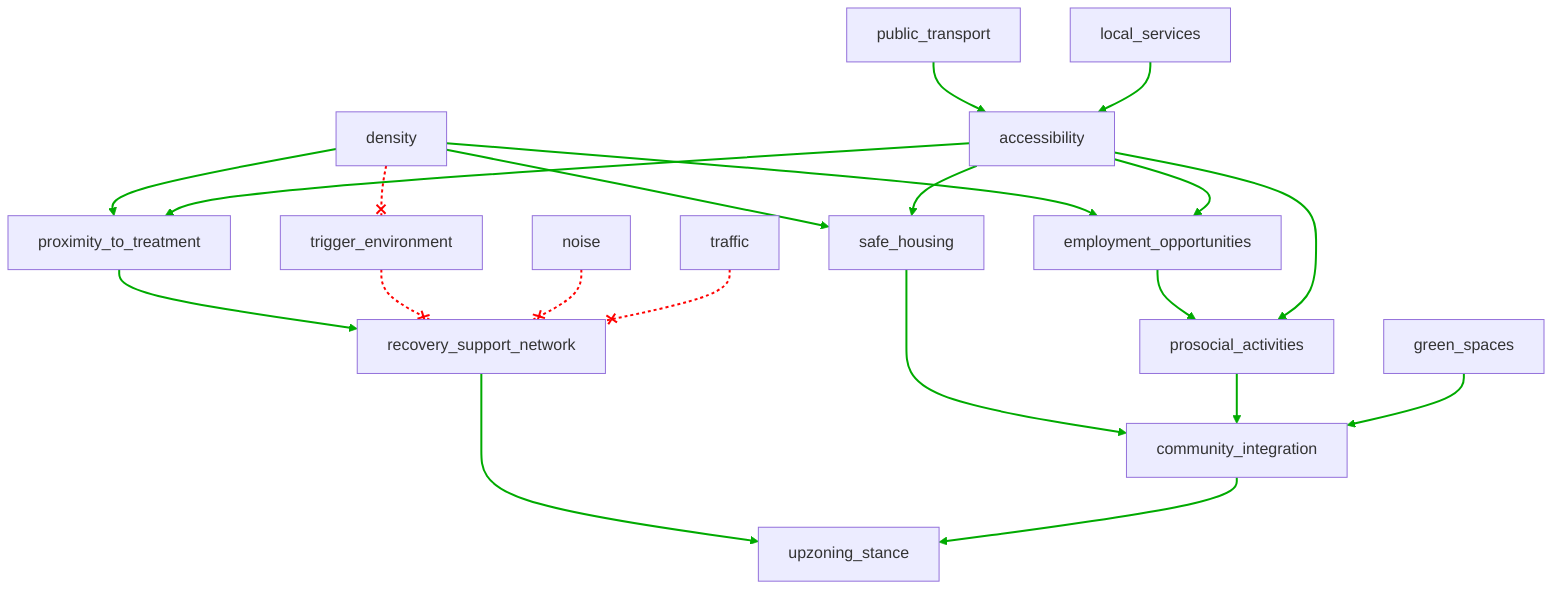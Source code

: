 flowchart TD
n1[density]
n2[proximity_to_treatment]
n3[safe_housing]
n4[employment_opportunities]
n5[prosocial_activities]
n6[trigger_environment]
n7[recovery_support_network]
n8[community_integration]
n9[accessibility]
n10[noise]
n11[traffic]
n12[green_spaces]
n13[public_transport]
n14[local_services]
n15[upzoning_stance]
n1 --> n2
n1 --> n3
n1 --> n4
n1 --x n6
n2 --> n7
n3 --> n8
n4 --> n5
n5 --> n8
n6 --x n7
n7 --> n15
n8 --> n15
n9 --> n2
n9 --> n3
n9 --> n4
n9 --> n5
n10 --x n7
n11 --x n7
n12 --> n8
n13 --> n9
n14 --> n9
linkStyle 0 stroke:#00AA00,stroke-width:2px
linkStyle 1 stroke:#00AA00,stroke-width:2px
linkStyle 2 stroke:#00AA00,stroke-width:2px
linkStyle 3 stroke:#FF0000,stroke-dasharray:3,stroke-width:2px
linkStyle 4 stroke:#00AA00,stroke-width:2px
linkStyle 5 stroke:#00AA00,stroke-width:2px
linkStyle 6 stroke:#00AA00,stroke-width:2px
linkStyle 7 stroke:#00AA00,stroke-width:2px
linkStyle 8 stroke:#FF0000,stroke-dasharray:3,stroke-width:2px
linkStyle 9 stroke:#00AA00,stroke-width:2px
linkStyle 10 stroke:#00AA00,stroke-width:2px
linkStyle 11 stroke:#00AA00,stroke-width:2px
linkStyle 12 stroke:#00AA00,stroke-width:2px
linkStyle 13 stroke:#00AA00,stroke-width:2px
linkStyle 14 stroke:#00AA00,stroke-width:2px
linkStyle 15 stroke:#FF0000,stroke-dasharray:3,stroke-width:2px
linkStyle 16 stroke:#FF0000,stroke-dasharray:3,stroke-width:2px
linkStyle 17 stroke:#00AA00,stroke-width:2px
linkStyle 18 stroke:#00AA00,stroke-width:2px
linkStyle 19 stroke:#00AA00,stroke-width:2px